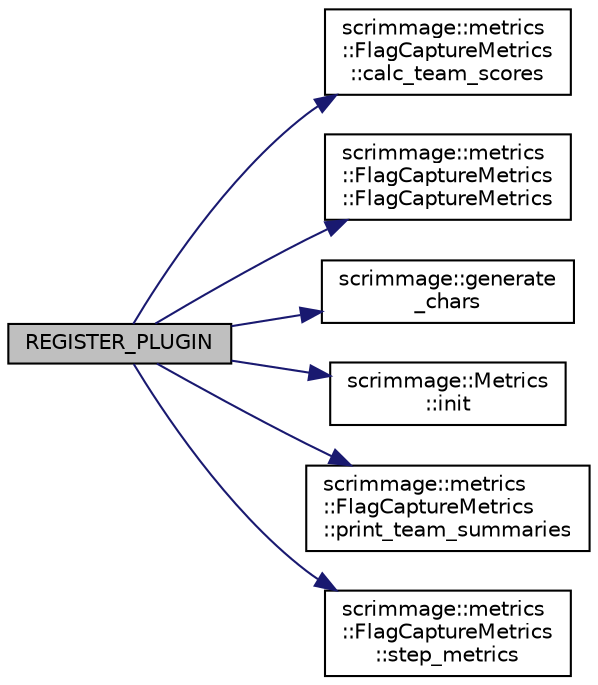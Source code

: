 digraph "REGISTER_PLUGIN"
{
 // LATEX_PDF_SIZE
  edge [fontname="Helvetica",fontsize="10",labelfontname="Helvetica",labelfontsize="10"];
  node [fontname="Helvetica",fontsize="10",shape=record];
  rankdir="LR";
  Node1 [label="REGISTER_PLUGIN",height=0.2,width=0.4,color="black", fillcolor="grey75", style="filled", fontcolor="black",tooltip=" "];
  Node1 -> Node2 [color="midnightblue",fontsize="10",style="solid",fontname="Helvetica"];
  Node2 [label="scrimmage::metrics\l::FlagCaptureMetrics\l::calc_team_scores",height=0.2,width=0.4,color="black", fillcolor="white", style="filled",URL="$classscrimmage_1_1metrics_1_1FlagCaptureMetrics.html#a44b44e1bbf7cca93635319b58ca6102e",tooltip=" "];
  Node1 -> Node3 [color="midnightblue",fontsize="10",style="solid",fontname="Helvetica"];
  Node3 [label="scrimmage::metrics\l::FlagCaptureMetrics\l::FlagCaptureMetrics",height=0.2,width=0.4,color="black", fillcolor="white", style="filled",URL="$classscrimmage_1_1metrics_1_1FlagCaptureMetrics.html#a8e689e270211c0d876bc9f3d48703021",tooltip=" "];
  Node1 -> Node4 [color="midnightblue",fontsize="10",style="solid",fontname="Helvetica"];
  Node4 [label="scrimmage::generate\l_chars",height=0.2,width=0.4,color="black", fillcolor="white", style="filled",URL="$namespacescrimmage.html#a57df2ae1aec29a03cc5a26db820ee65a",tooltip=" "];
  Node1 -> Node5 [color="midnightblue",fontsize="10",style="solid",fontname="Helvetica"];
  Node5 [label="scrimmage::Metrics\l::init",height=0.2,width=0.4,color="black", fillcolor="white", style="filled",URL="$classscrimmage_1_1Metrics.html#a82ba11476f39774c8458c6c8b2651b15",tooltip=" "];
  Node1 -> Node6 [color="midnightblue",fontsize="10",style="solid",fontname="Helvetica"];
  Node6 [label="scrimmage::metrics\l::FlagCaptureMetrics\l::print_team_summaries",height=0.2,width=0.4,color="black", fillcolor="white", style="filled",URL="$classscrimmage_1_1metrics_1_1FlagCaptureMetrics.html#a239f2e651f0e16411011f5770b47df8b",tooltip=" "];
  Node1 -> Node7 [color="midnightblue",fontsize="10",style="solid",fontname="Helvetica"];
  Node7 [label="scrimmage::metrics\l::FlagCaptureMetrics\l::step_metrics",height=0.2,width=0.4,color="black", fillcolor="white", style="filled",URL="$classscrimmage_1_1metrics_1_1FlagCaptureMetrics.html#a91a77169b687864e6169aae83267ae2e",tooltip=" "];
}
